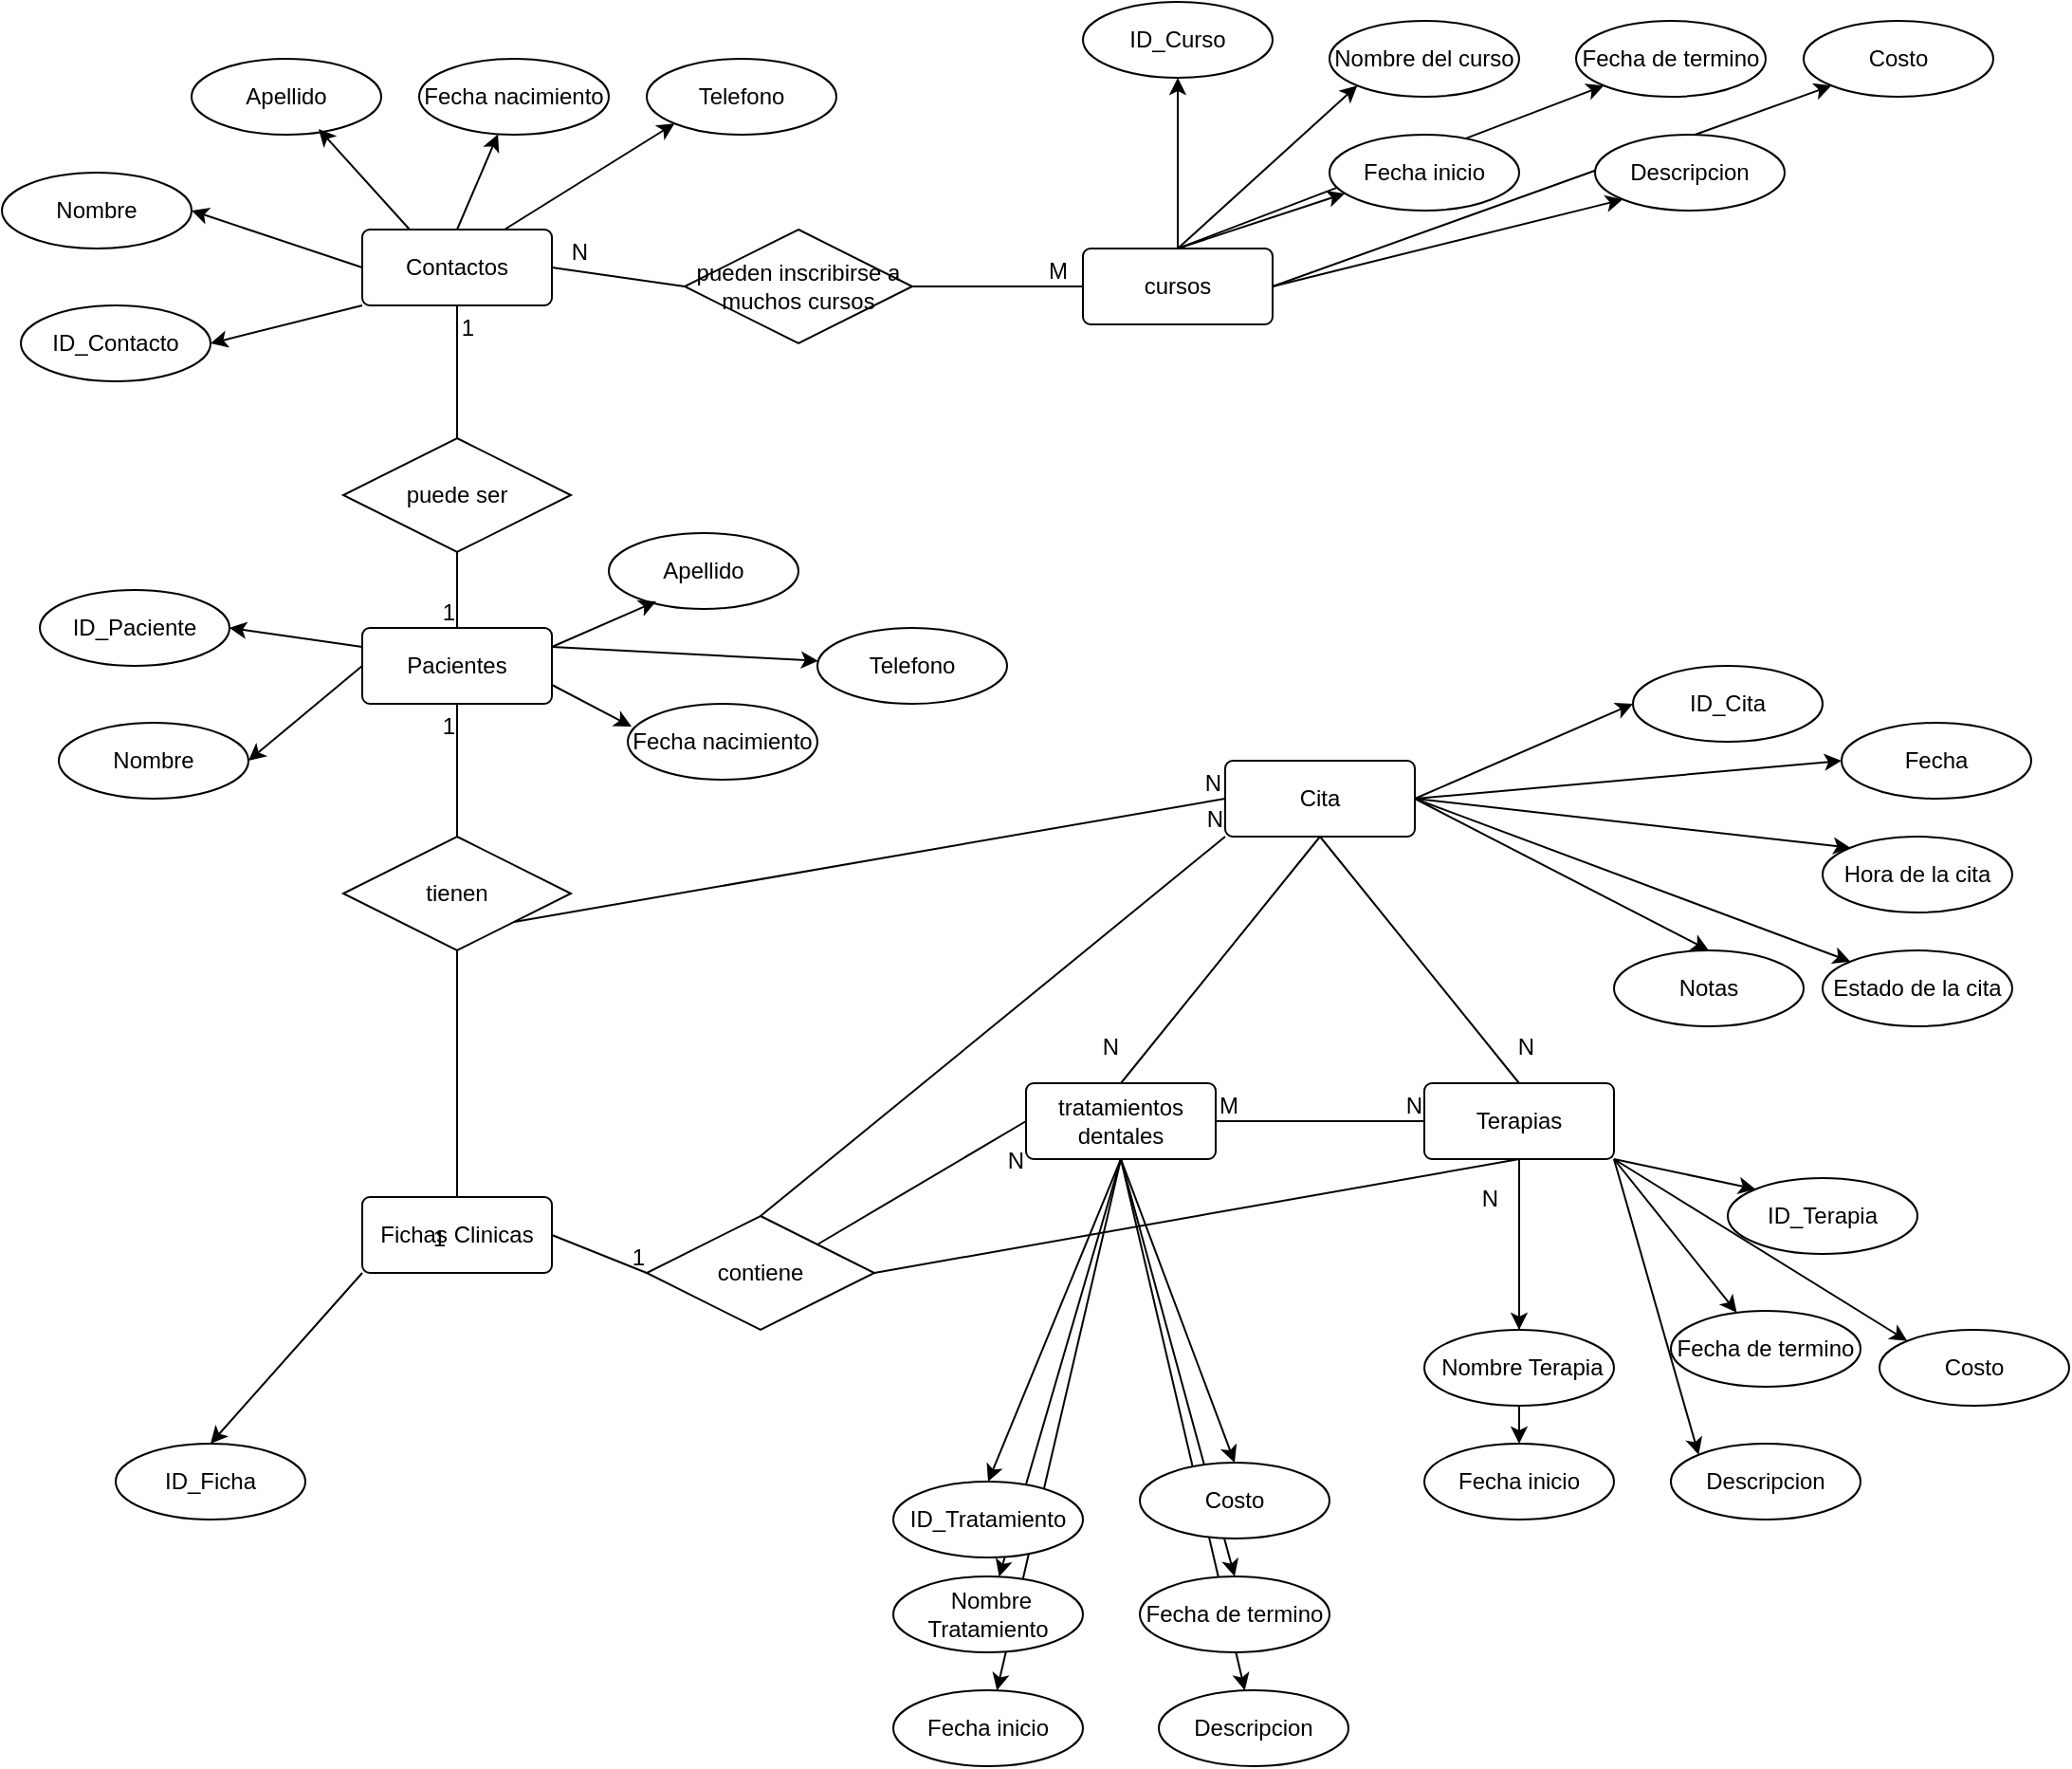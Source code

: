 <mxfile version="22.0.8" type="github">
  <diagram id="R2lEEEUBdFMjLlhIrx00" name="Page-1">
    <mxGraphModel dx="1674" dy="1860" grid="1" gridSize="10" guides="1" tooltips="1" connect="1" arrows="1" fold="1" page="1" pageScale="1" pageWidth="850" pageHeight="1100" math="0" shadow="0" extFonts="Permanent Marker^https://fonts.googleapis.com/css?family=Permanent+Marker">
      <root>
        <mxCell id="0" />
        <mxCell id="1" parent="0" />
        <mxCell id="35R6CT5CnZT7DFBrWVwO-2" value="ID_Ficha" style="ellipse;whiteSpace=wrap;html=1;align=center;" vertex="1" parent="1">
          <mxGeometry x="590" y="710" width="100" height="40" as="geometry" />
        </mxCell>
        <mxCell id="35R6CT5CnZT7DFBrWVwO-3" value="tienen" style="shape=rhombus;perimeter=rhombusPerimeter;whiteSpace=wrap;html=1;align=center;" vertex="1" parent="1">
          <mxGeometry x="710" y="390" width="120" height="60" as="geometry" />
        </mxCell>
        <mxCell id="35R6CT5CnZT7DFBrWVwO-4" value="" style="endArrow=none;html=1;rounded=0;exitX=0.5;exitY=1;exitDx=0;exitDy=0;entryX=0.5;entryY=0;entryDx=0;entryDy=0;" edge="1" parent="1" source="35R6CT5CnZT7DFBrWVwO-36" target="35R6CT5CnZT7DFBrWVwO-12">
          <mxGeometry relative="1" as="geometry">
            <mxPoint x="360" y="219" as="sourcePoint" />
            <mxPoint x="520" y="219" as="targetPoint" />
          </mxGeometry>
        </mxCell>
        <mxCell id="35R6CT5CnZT7DFBrWVwO-5" value="1" style="resizable=0;html=1;whiteSpace=wrap;align=right;verticalAlign=bottom;" connectable="0" vertex="1" parent="35R6CT5CnZT7DFBrWVwO-4">
          <mxGeometry x="1" relative="1" as="geometry" />
        </mxCell>
        <mxCell id="35R6CT5CnZT7DFBrWVwO-34" style="edgeStyle=none;rounded=0;orthogonalLoop=1;jettySize=auto;html=1;exitX=0;exitY=1;exitDx=0;exitDy=0;entryX=0.5;entryY=0;entryDx=0;entryDy=0;" edge="1" parent="1" source="35R6CT5CnZT7DFBrWVwO-11" target="35R6CT5CnZT7DFBrWVwO-2">
          <mxGeometry relative="1" as="geometry" />
        </mxCell>
        <mxCell id="35R6CT5CnZT7DFBrWVwO-11" value="Fichas Clinicas" style="rounded=1;arcSize=10;whiteSpace=wrap;html=1;align=center;" vertex="1" parent="1">
          <mxGeometry x="720" y="580" width="100" height="40" as="geometry" />
        </mxCell>
        <mxCell id="35R6CT5CnZT7DFBrWVwO-157" style="edgeStyle=none;rounded=0;orthogonalLoop=1;jettySize=auto;html=1;exitX=1;exitY=0.25;exitDx=0;exitDy=0;" edge="1" parent="1" source="35R6CT5CnZT7DFBrWVwO-12" target="35R6CT5CnZT7DFBrWVwO-153">
          <mxGeometry relative="1" as="geometry" />
        </mxCell>
        <mxCell id="35R6CT5CnZT7DFBrWVwO-159" style="edgeStyle=none;rounded=0;orthogonalLoop=1;jettySize=auto;html=1;exitX=0;exitY=0.5;exitDx=0;exitDy=0;entryX=1;entryY=0.5;entryDx=0;entryDy=0;" edge="1" parent="1" source="35R6CT5CnZT7DFBrWVwO-12" target="35R6CT5CnZT7DFBrWVwO-158">
          <mxGeometry relative="1" as="geometry" />
        </mxCell>
        <mxCell id="35R6CT5CnZT7DFBrWVwO-160" style="edgeStyle=none;rounded=0;orthogonalLoop=1;jettySize=auto;html=1;exitX=0;exitY=0.25;exitDx=0;exitDy=0;entryX=1;entryY=0.5;entryDx=0;entryDy=0;" edge="1" parent="1" source="35R6CT5CnZT7DFBrWVwO-12" target="35R6CT5CnZT7DFBrWVwO-149">
          <mxGeometry relative="1" as="geometry" />
        </mxCell>
        <mxCell id="35R6CT5CnZT7DFBrWVwO-12" value="Pacientes" style="rounded=1;arcSize=10;whiteSpace=wrap;html=1;align=center;" vertex="1" parent="1">
          <mxGeometry x="720" y="280" width="100" height="40" as="geometry" />
        </mxCell>
        <mxCell id="35R6CT5CnZT7DFBrWVwO-136" style="edgeStyle=none;rounded=0;orthogonalLoop=1;jettySize=auto;html=1;exitX=0.5;exitY=1;exitDx=0;exitDy=0;" edge="1" parent="1" source="35R6CT5CnZT7DFBrWVwO-13" target="35R6CT5CnZT7DFBrWVwO-96">
          <mxGeometry relative="1" as="geometry" />
        </mxCell>
        <mxCell id="35R6CT5CnZT7DFBrWVwO-137" style="edgeStyle=none;rounded=0;orthogonalLoop=1;jettySize=auto;html=1;exitX=0.5;exitY=1;exitDx=0;exitDy=0;" edge="1" parent="1" source="35R6CT5CnZT7DFBrWVwO-13" target="35R6CT5CnZT7DFBrWVwO-97">
          <mxGeometry relative="1" as="geometry" />
        </mxCell>
        <mxCell id="35R6CT5CnZT7DFBrWVwO-138" style="edgeStyle=none;rounded=0;orthogonalLoop=1;jettySize=auto;html=1;exitX=1;exitY=1;exitDx=0;exitDy=0;entryX=0;entryY=0;entryDx=0;entryDy=0;" edge="1" parent="1" source="35R6CT5CnZT7DFBrWVwO-13" target="35R6CT5CnZT7DFBrWVwO-86">
          <mxGeometry relative="1" as="geometry" />
        </mxCell>
        <mxCell id="35R6CT5CnZT7DFBrWVwO-139" style="edgeStyle=none;rounded=0;orthogonalLoop=1;jettySize=auto;html=1;exitX=1;exitY=1;exitDx=0;exitDy=0;" edge="1" parent="1" source="35R6CT5CnZT7DFBrWVwO-13" target="35R6CT5CnZT7DFBrWVwO-93">
          <mxGeometry relative="1" as="geometry" />
        </mxCell>
        <mxCell id="35R6CT5CnZT7DFBrWVwO-140" style="edgeStyle=none;rounded=0;orthogonalLoop=1;jettySize=auto;html=1;exitX=1;exitY=1;exitDx=0;exitDy=0;entryX=0;entryY=0;entryDx=0;entryDy=0;" edge="1" parent="1" source="35R6CT5CnZT7DFBrWVwO-13" target="35R6CT5CnZT7DFBrWVwO-95">
          <mxGeometry relative="1" as="geometry" />
        </mxCell>
        <mxCell id="35R6CT5CnZT7DFBrWVwO-13" value="Terapias" style="rounded=1;arcSize=10;whiteSpace=wrap;html=1;align=center;" vertex="1" parent="1">
          <mxGeometry x="1280" y="520" width="100" height="40" as="geometry" />
        </mxCell>
        <mxCell id="35R6CT5CnZT7DFBrWVwO-79" style="edgeStyle=none;rounded=0;orthogonalLoop=1;jettySize=auto;html=1;exitX=0;exitY=1;exitDx=0;exitDy=0;entryX=1;entryY=0.5;entryDx=0;entryDy=0;" edge="1" parent="1" source="35R6CT5CnZT7DFBrWVwO-14" target="35R6CT5CnZT7DFBrWVwO-40">
          <mxGeometry relative="1" as="geometry" />
        </mxCell>
        <mxCell id="35R6CT5CnZT7DFBrWVwO-81" style="edgeStyle=none;rounded=0;orthogonalLoop=1;jettySize=auto;html=1;exitX=0;exitY=0.5;exitDx=0;exitDy=0;entryX=1;entryY=0.5;entryDx=0;entryDy=0;" edge="1" parent="1" source="35R6CT5CnZT7DFBrWVwO-14" target="35R6CT5CnZT7DFBrWVwO-41">
          <mxGeometry relative="1" as="geometry" />
        </mxCell>
        <mxCell id="35R6CT5CnZT7DFBrWVwO-83" style="edgeStyle=none;rounded=0;orthogonalLoop=1;jettySize=auto;html=1;exitX=0.5;exitY=0;exitDx=0;exitDy=0;" edge="1" parent="1" source="35R6CT5CnZT7DFBrWVwO-14" target="35R6CT5CnZT7DFBrWVwO-43">
          <mxGeometry relative="1" as="geometry" />
        </mxCell>
        <mxCell id="35R6CT5CnZT7DFBrWVwO-84" style="edgeStyle=none;rounded=0;orthogonalLoop=1;jettySize=auto;html=1;exitX=0.75;exitY=0;exitDx=0;exitDy=0;entryX=0;entryY=1;entryDx=0;entryDy=0;" edge="1" parent="1" source="35R6CT5CnZT7DFBrWVwO-14" target="35R6CT5CnZT7DFBrWVwO-44">
          <mxGeometry relative="1" as="geometry" />
        </mxCell>
        <mxCell id="35R6CT5CnZT7DFBrWVwO-14" value="Contactos" style="rounded=1;arcSize=10;whiteSpace=wrap;html=1;align=center;" vertex="1" parent="1">
          <mxGeometry x="720" y="70" width="100" height="40" as="geometry" />
        </mxCell>
        <mxCell id="35R6CT5CnZT7DFBrWVwO-142" style="edgeStyle=none;rounded=0;orthogonalLoop=1;jettySize=auto;html=1;exitX=0.5;exitY=1;exitDx=0;exitDy=0;entryX=0.5;entryY=1;entryDx=0;entryDy=0;" edge="1" parent="1" source="35R6CT5CnZT7DFBrWVwO-104" target="35R6CT5CnZT7DFBrWVwO-104">
          <mxGeometry relative="1" as="geometry" />
        </mxCell>
        <mxCell id="35R6CT5CnZT7DFBrWVwO-143" style="edgeStyle=none;rounded=0;orthogonalLoop=1;jettySize=auto;html=1;exitX=0.5;exitY=0;exitDx=0;exitDy=0;entryX=0.5;entryY=1;entryDx=0;entryDy=0;" edge="1" parent="1" source="35R6CT5CnZT7DFBrWVwO-16" target="35R6CT5CnZT7DFBrWVwO-104">
          <mxGeometry relative="1" as="geometry" />
        </mxCell>
        <mxCell id="35R6CT5CnZT7DFBrWVwO-144" style="edgeStyle=none;rounded=0;orthogonalLoop=1;jettySize=auto;html=1;exitX=0.5;exitY=0;exitDx=0;exitDy=0;entryX=0;entryY=1;entryDx=0;entryDy=0;" edge="1" parent="1" source="35R6CT5CnZT7DFBrWVwO-16" target="35R6CT5CnZT7DFBrWVwO-99">
          <mxGeometry relative="1" as="geometry" />
        </mxCell>
        <mxCell id="35R6CT5CnZT7DFBrWVwO-146" style="edgeStyle=none;rounded=0;orthogonalLoop=1;jettySize=auto;html=1;exitX=0.5;exitY=0;exitDx=0;exitDy=0;entryX=0;entryY=1;entryDx=0;entryDy=0;" edge="1" parent="1" source="35R6CT5CnZT7DFBrWVwO-16" target="35R6CT5CnZT7DFBrWVwO-101">
          <mxGeometry relative="1" as="geometry" />
        </mxCell>
        <mxCell id="35R6CT5CnZT7DFBrWVwO-148" style="edgeStyle=none;rounded=0;orthogonalLoop=1;jettySize=auto;html=1;exitX=1;exitY=0.5;exitDx=0;exitDy=0;entryX=0;entryY=1;entryDx=0;entryDy=0;" edge="1" parent="1" source="35R6CT5CnZT7DFBrWVwO-16" target="35R6CT5CnZT7DFBrWVwO-103">
          <mxGeometry relative="1" as="geometry" />
        </mxCell>
        <mxCell id="35R6CT5CnZT7DFBrWVwO-16" value="cursos" style="rounded=1;arcSize=10;whiteSpace=wrap;html=1;align=center;" vertex="1" parent="1">
          <mxGeometry x="1100" y="80" width="100" height="40" as="geometry" />
        </mxCell>
        <mxCell id="35R6CT5CnZT7DFBrWVwO-129" style="edgeStyle=none;rounded=0;orthogonalLoop=1;jettySize=auto;html=1;exitX=0.5;exitY=1;exitDx=0;exitDy=0;entryX=0.5;entryY=0;entryDx=0;entryDy=0;" edge="1" parent="1" source="35R6CT5CnZT7DFBrWVwO-17" target="35R6CT5CnZT7DFBrWVwO-85">
          <mxGeometry relative="1" as="geometry" />
        </mxCell>
        <mxCell id="35R6CT5CnZT7DFBrWVwO-130" style="edgeStyle=none;rounded=0;orthogonalLoop=1;jettySize=auto;html=1;exitX=0.5;exitY=1;exitDx=0;exitDy=0;entryX=0.5;entryY=0;entryDx=0;entryDy=0;" edge="1" parent="1" source="35R6CT5CnZT7DFBrWVwO-17" target="35R6CT5CnZT7DFBrWVwO-92">
          <mxGeometry relative="1" as="geometry" />
        </mxCell>
        <mxCell id="35R6CT5CnZT7DFBrWVwO-131" style="edgeStyle=none;rounded=0;orthogonalLoop=1;jettySize=auto;html=1;exitX=0.5;exitY=1;exitDx=0;exitDy=0;" edge="1" parent="1" source="35R6CT5CnZT7DFBrWVwO-17" target="35R6CT5CnZT7DFBrWVwO-88">
          <mxGeometry relative="1" as="geometry" />
        </mxCell>
        <mxCell id="35R6CT5CnZT7DFBrWVwO-132" style="edgeStyle=none;rounded=0;orthogonalLoop=1;jettySize=auto;html=1;exitX=0.5;exitY=1;exitDx=0;exitDy=0;entryX=0.5;entryY=0;entryDx=0;entryDy=0;" edge="1" parent="1" source="35R6CT5CnZT7DFBrWVwO-17" target="35R6CT5CnZT7DFBrWVwO-90">
          <mxGeometry relative="1" as="geometry" />
        </mxCell>
        <mxCell id="35R6CT5CnZT7DFBrWVwO-133" style="edgeStyle=none;rounded=0;orthogonalLoop=1;jettySize=auto;html=1;exitX=0.5;exitY=1;exitDx=0;exitDy=0;" edge="1" parent="1" source="35R6CT5CnZT7DFBrWVwO-17" target="35R6CT5CnZT7DFBrWVwO-89">
          <mxGeometry relative="1" as="geometry" />
        </mxCell>
        <mxCell id="35R6CT5CnZT7DFBrWVwO-134" style="edgeStyle=none;rounded=0;orthogonalLoop=1;jettySize=auto;html=1;exitX=0.5;exitY=1;exitDx=0;exitDy=0;" edge="1" parent="1" source="35R6CT5CnZT7DFBrWVwO-17" target="35R6CT5CnZT7DFBrWVwO-91">
          <mxGeometry relative="1" as="geometry" />
        </mxCell>
        <mxCell id="35R6CT5CnZT7DFBrWVwO-17" value="tratamientos dentales" style="rounded=1;arcSize=10;whiteSpace=wrap;html=1;align=center;" vertex="1" parent="1">
          <mxGeometry x="1070" y="520" width="100" height="40" as="geometry" />
        </mxCell>
        <mxCell id="35R6CT5CnZT7DFBrWVwO-50" style="edgeStyle=none;rounded=0;orthogonalLoop=1;jettySize=auto;html=1;exitX=1;exitY=0.5;exitDx=0;exitDy=0;entryX=0;entryY=0.5;entryDx=0;entryDy=0;" edge="1" parent="1" source="35R6CT5CnZT7DFBrWVwO-18" target="35R6CT5CnZT7DFBrWVwO-46">
          <mxGeometry relative="1" as="geometry" />
        </mxCell>
        <mxCell id="35R6CT5CnZT7DFBrWVwO-51" style="edgeStyle=none;rounded=0;orthogonalLoop=1;jettySize=auto;html=1;exitX=1;exitY=0.5;exitDx=0;exitDy=0;entryX=0;entryY=0;entryDx=0;entryDy=0;" edge="1" parent="1" source="35R6CT5CnZT7DFBrWVwO-18" target="35R6CT5CnZT7DFBrWVwO-48">
          <mxGeometry relative="1" as="geometry" />
        </mxCell>
        <mxCell id="35R6CT5CnZT7DFBrWVwO-52" style="edgeStyle=none;rounded=0;orthogonalLoop=1;jettySize=auto;html=1;exitX=1;exitY=0.5;exitDx=0;exitDy=0;entryX=0;entryY=0;entryDx=0;entryDy=0;" edge="1" parent="1" source="35R6CT5CnZT7DFBrWVwO-18" target="35R6CT5CnZT7DFBrWVwO-47">
          <mxGeometry relative="1" as="geometry" />
        </mxCell>
        <mxCell id="35R6CT5CnZT7DFBrWVwO-54" style="edgeStyle=none;rounded=0;orthogonalLoop=1;jettySize=auto;html=1;exitX=1;exitY=0.5;exitDx=0;exitDy=0;entryX=0.5;entryY=0;entryDx=0;entryDy=0;" edge="1" parent="1" source="35R6CT5CnZT7DFBrWVwO-18" target="35R6CT5CnZT7DFBrWVwO-53">
          <mxGeometry relative="1" as="geometry" />
        </mxCell>
        <mxCell id="35R6CT5CnZT7DFBrWVwO-18" value="Cita" style="rounded=1;arcSize=10;whiteSpace=wrap;html=1;align=center;" vertex="1" parent="1">
          <mxGeometry x="1175" y="350" width="100" height="40" as="geometry" />
        </mxCell>
        <mxCell id="35R6CT5CnZT7DFBrWVwO-19" value="" style="endArrow=none;html=1;rounded=0;entryX=0.5;entryY=1;entryDx=0;entryDy=0;" edge="1" parent="1" source="35R6CT5CnZT7DFBrWVwO-3" target="35R6CT5CnZT7DFBrWVwO-12">
          <mxGeometry relative="1" as="geometry">
            <mxPoint x="340" y="260" as="sourcePoint" />
            <mxPoint x="500" y="260" as="targetPoint" />
          </mxGeometry>
        </mxCell>
        <mxCell id="35R6CT5CnZT7DFBrWVwO-20" value="1" style="resizable=0;html=1;whiteSpace=wrap;align=right;verticalAlign=bottom;" connectable="0" vertex="1" parent="35R6CT5CnZT7DFBrWVwO-19">
          <mxGeometry x="1" relative="1" as="geometry">
            <mxPoint y="20" as="offset" />
          </mxGeometry>
        </mxCell>
        <mxCell id="35R6CT5CnZT7DFBrWVwO-21" value="" style="endArrow=none;html=1;rounded=0;exitX=1;exitY=1;exitDx=0;exitDy=0;entryX=0;entryY=0.5;entryDx=0;entryDy=0;" edge="1" parent="1" source="35R6CT5CnZT7DFBrWVwO-3" target="35R6CT5CnZT7DFBrWVwO-18">
          <mxGeometry relative="1" as="geometry">
            <mxPoint x="660" y="540" as="sourcePoint" />
            <mxPoint x="820" y="540" as="targetPoint" />
          </mxGeometry>
        </mxCell>
        <mxCell id="35R6CT5CnZT7DFBrWVwO-22" value="N" style="resizable=0;html=1;whiteSpace=wrap;align=right;verticalAlign=bottom;" connectable="0" vertex="1" parent="35R6CT5CnZT7DFBrWVwO-21">
          <mxGeometry x="1" relative="1" as="geometry" />
        </mxCell>
        <mxCell id="35R6CT5CnZT7DFBrWVwO-25" value="" style="endArrow=none;html=1;rounded=0;exitX=0.5;exitY=1;exitDx=0;exitDy=0;entryX=0.5;entryY=0;entryDx=0;entryDy=0;" edge="1" parent="1" source="35R6CT5CnZT7DFBrWVwO-3" target="35R6CT5CnZT7DFBrWVwO-11">
          <mxGeometry relative="1" as="geometry">
            <mxPoint x="340" y="260" as="sourcePoint" />
            <mxPoint x="500" y="260" as="targetPoint" />
          </mxGeometry>
        </mxCell>
        <mxCell id="35R6CT5CnZT7DFBrWVwO-26" value="1" style="resizable=0;html=1;whiteSpace=wrap;align=right;verticalAlign=bottom;" connectable="0" vertex="1" parent="35R6CT5CnZT7DFBrWVwO-25">
          <mxGeometry x="1" relative="1" as="geometry">
            <mxPoint x="-5" y="30" as="offset" />
          </mxGeometry>
        </mxCell>
        <mxCell id="35R6CT5CnZT7DFBrWVwO-36" value="puede ser" style="shape=rhombus;perimeter=rhombusPerimeter;whiteSpace=wrap;html=1;align=center;" vertex="1" parent="1">
          <mxGeometry x="710" y="180" width="120" height="60" as="geometry" />
        </mxCell>
        <mxCell id="35R6CT5CnZT7DFBrWVwO-37" value="" style="endArrow=none;html=1;rounded=0;entryX=0.5;entryY=1;entryDx=0;entryDy=0;exitX=0.5;exitY=0;exitDx=0;exitDy=0;" edge="1" parent="1" source="35R6CT5CnZT7DFBrWVwO-36" target="35R6CT5CnZT7DFBrWVwO-14">
          <mxGeometry relative="1" as="geometry">
            <mxPoint x="370" y="229" as="sourcePoint" />
            <mxPoint x="530" y="229" as="targetPoint" />
          </mxGeometry>
        </mxCell>
        <mxCell id="35R6CT5CnZT7DFBrWVwO-38" value="1" style="resizable=0;html=1;whiteSpace=wrap;align=right;verticalAlign=bottom;" connectable="0" vertex="1" parent="35R6CT5CnZT7DFBrWVwO-37">
          <mxGeometry x="1" relative="1" as="geometry">
            <mxPoint x="10" y="20" as="offset" />
          </mxGeometry>
        </mxCell>
        <mxCell id="35R6CT5CnZT7DFBrWVwO-39" style="edgeStyle=none;rounded=0;orthogonalLoop=1;jettySize=auto;html=1;exitX=0;exitY=1;exitDx=0;exitDy=0;" edge="1" parent="1" source="35R6CT5CnZT7DFBrWVwO-36" target="35R6CT5CnZT7DFBrWVwO-36">
          <mxGeometry relative="1" as="geometry" />
        </mxCell>
        <mxCell id="35R6CT5CnZT7DFBrWVwO-40" value="ID_Contacto" style="ellipse;whiteSpace=wrap;html=1;align=center;" vertex="1" parent="1">
          <mxGeometry x="540" y="110" width="100" height="40" as="geometry" />
        </mxCell>
        <mxCell id="35R6CT5CnZT7DFBrWVwO-41" value="Nombre" style="ellipse;whiteSpace=wrap;html=1;align=center;" vertex="1" parent="1">
          <mxGeometry x="530" y="40" width="100" height="40" as="geometry" />
        </mxCell>
        <mxCell id="35R6CT5CnZT7DFBrWVwO-42" value="Apellido" style="ellipse;whiteSpace=wrap;html=1;align=center;" vertex="1" parent="1">
          <mxGeometry x="630" y="-20" width="100" height="40" as="geometry" />
        </mxCell>
        <mxCell id="35R6CT5CnZT7DFBrWVwO-43" value="Fecha nacimiento" style="ellipse;whiteSpace=wrap;html=1;align=center;" vertex="1" parent="1">
          <mxGeometry x="750" y="-20" width="100" height="40" as="geometry" />
        </mxCell>
        <mxCell id="35R6CT5CnZT7DFBrWVwO-44" value="Telefono" style="ellipse;whiteSpace=wrap;html=1;align=center;" vertex="1" parent="1">
          <mxGeometry x="870" y="-20" width="100" height="40" as="geometry" />
        </mxCell>
        <mxCell id="35R6CT5CnZT7DFBrWVwO-45" value="ID_Cita" style="ellipse;whiteSpace=wrap;html=1;align=center;" vertex="1" parent="1">
          <mxGeometry x="1390" y="300" width="100" height="40" as="geometry" />
        </mxCell>
        <mxCell id="35R6CT5CnZT7DFBrWVwO-46" value="Fecha" style="ellipse;whiteSpace=wrap;html=1;align=center;" vertex="1" parent="1">
          <mxGeometry x="1500" y="330" width="100" height="40" as="geometry" />
        </mxCell>
        <mxCell id="35R6CT5CnZT7DFBrWVwO-47" value="Hora de la cita" style="ellipse;whiteSpace=wrap;html=1;align=center;" vertex="1" parent="1">
          <mxGeometry x="1490" y="390" width="100" height="40" as="geometry" />
        </mxCell>
        <mxCell id="35R6CT5CnZT7DFBrWVwO-48" value="Estado de la cita" style="ellipse;whiteSpace=wrap;html=1;align=center;" vertex="1" parent="1">
          <mxGeometry x="1490" y="450" width="100" height="40" as="geometry" />
        </mxCell>
        <mxCell id="35R6CT5CnZT7DFBrWVwO-49" style="edgeStyle=none;rounded=0;orthogonalLoop=1;jettySize=auto;html=1;exitX=1;exitY=0.5;exitDx=0;exitDy=0;entryX=0;entryY=0.5;entryDx=0;entryDy=0;" edge="1" parent="1" source="35R6CT5CnZT7DFBrWVwO-18" target="35R6CT5CnZT7DFBrWVwO-45">
          <mxGeometry relative="1" as="geometry" />
        </mxCell>
        <mxCell id="35R6CT5CnZT7DFBrWVwO-53" value="Notas" style="ellipse;whiteSpace=wrap;html=1;align=center;" vertex="1" parent="1">
          <mxGeometry x="1380" y="450" width="100" height="40" as="geometry" />
        </mxCell>
        <mxCell id="35R6CT5CnZT7DFBrWVwO-68" value="" style="endArrow=none;html=1;rounded=0;exitX=0.5;exitY=1;exitDx=0;exitDy=0;entryX=0.5;entryY=0;entryDx=0;entryDy=0;" edge="1" parent="1" source="35R6CT5CnZT7DFBrWVwO-18" target="35R6CT5CnZT7DFBrWVwO-17">
          <mxGeometry relative="1" as="geometry">
            <mxPoint x="1060" y="340" as="sourcePoint" />
            <mxPoint x="1180" y="260" as="targetPoint" />
          </mxGeometry>
        </mxCell>
        <mxCell id="35R6CT5CnZT7DFBrWVwO-69" value="N" style="resizable=0;html=1;whiteSpace=wrap;align=right;verticalAlign=bottom;" connectable="0" vertex="1" parent="35R6CT5CnZT7DFBrWVwO-68">
          <mxGeometry x="1" relative="1" as="geometry">
            <mxPoint y="-10" as="offset" />
          </mxGeometry>
        </mxCell>
        <mxCell id="35R6CT5CnZT7DFBrWVwO-72" value="" style="endArrow=none;html=1;rounded=0;exitX=0;exitY=0.5;exitDx=0;exitDy=0;entryX=1;entryY=0.5;entryDx=0;entryDy=0;" edge="1" parent="1" source="35R6CT5CnZT7DFBrWVwO-71" target="35R6CT5CnZT7DFBrWVwO-14">
          <mxGeometry relative="1" as="geometry">
            <mxPoint x="870" y="89.5" as="sourcePoint" />
            <mxPoint x="1030" y="89.5" as="targetPoint" />
            <Array as="points" />
          </mxGeometry>
        </mxCell>
        <mxCell id="35R6CT5CnZT7DFBrWVwO-74" value="N" style="resizable=0;html=1;whiteSpace=wrap;align=right;verticalAlign=bottom;" connectable="0" vertex="1" parent="35R6CT5CnZT7DFBrWVwO-72">
          <mxGeometry x="1" relative="1" as="geometry">
            <mxPoint x="20" as="offset" />
          </mxGeometry>
        </mxCell>
        <mxCell id="35R6CT5CnZT7DFBrWVwO-76" value="" style="endArrow=none;html=1;rounded=0;exitX=0;exitY=0.5;exitDx=0;exitDy=0;entryX=1;entryY=0.5;entryDx=0;entryDy=0;" edge="1" parent="1" source="35R6CT5CnZT7DFBrWVwO-16" target="35R6CT5CnZT7DFBrWVwO-71">
          <mxGeometry relative="1" as="geometry">
            <mxPoint x="1070" y="90" as="sourcePoint" />
            <mxPoint x="820" y="90" as="targetPoint" />
            <Array as="points" />
          </mxGeometry>
        </mxCell>
        <mxCell id="35R6CT5CnZT7DFBrWVwO-77" value="M" style="resizable=0;html=1;whiteSpace=wrap;align=left;verticalAlign=bottom;" connectable="0" vertex="1" parent="35R6CT5CnZT7DFBrWVwO-76">
          <mxGeometry x="-1" relative="1" as="geometry">
            <mxPoint x="-20" as="offset" />
          </mxGeometry>
        </mxCell>
        <mxCell id="35R6CT5CnZT7DFBrWVwO-71" value="pueden inscribirse a muchos cursos" style="shape=rhombus;perimeter=rhombusPerimeter;whiteSpace=wrap;html=1;align=center;" vertex="1" parent="1">
          <mxGeometry x="890" y="70" width="120" height="60" as="geometry" />
        </mxCell>
        <mxCell id="35R6CT5CnZT7DFBrWVwO-82" style="edgeStyle=none;rounded=0;orthogonalLoop=1;jettySize=auto;html=1;exitX=0.25;exitY=0;exitDx=0;exitDy=0;entryX=0.67;entryY=0.925;entryDx=0;entryDy=0;entryPerimeter=0;" edge="1" parent="1" source="35R6CT5CnZT7DFBrWVwO-14" target="35R6CT5CnZT7DFBrWVwO-42">
          <mxGeometry relative="1" as="geometry" />
        </mxCell>
        <mxCell id="35R6CT5CnZT7DFBrWVwO-85" value="ID_Tratamiento" style="ellipse;whiteSpace=wrap;html=1;align=center;" vertex="1" parent="1">
          <mxGeometry x="1000" y="730" width="100" height="40" as="geometry" />
        </mxCell>
        <mxCell id="35R6CT5CnZT7DFBrWVwO-86" value="ID_Terapia" style="ellipse;whiteSpace=wrap;html=1;align=center;" vertex="1" parent="1">
          <mxGeometry x="1440" y="570" width="100" height="40" as="geometry" />
        </mxCell>
        <mxCell id="35R6CT5CnZT7DFBrWVwO-88" value="&amp;nbsp;Nombre Tratamiento" style="ellipse;whiteSpace=wrap;html=1;align=center;" vertex="1" parent="1">
          <mxGeometry x="1000" y="780" width="100" height="40" as="geometry" />
        </mxCell>
        <mxCell id="35R6CT5CnZT7DFBrWVwO-89" value="Fecha inicio" style="ellipse;whiteSpace=wrap;html=1;align=center;" vertex="1" parent="1">
          <mxGeometry x="1000" y="840" width="100" height="40" as="geometry" />
        </mxCell>
        <mxCell id="35R6CT5CnZT7DFBrWVwO-90" value="Fecha de termino" style="ellipse;whiteSpace=wrap;html=1;align=center;" vertex="1" parent="1">
          <mxGeometry x="1130" y="780" width="100" height="40" as="geometry" />
        </mxCell>
        <mxCell id="35R6CT5CnZT7DFBrWVwO-91" value="Descripcion" style="ellipse;whiteSpace=wrap;html=1;align=center;" vertex="1" parent="1">
          <mxGeometry x="1140" y="840" width="100" height="40" as="geometry" />
        </mxCell>
        <mxCell id="35R6CT5CnZT7DFBrWVwO-92" value="Costo" style="ellipse;whiteSpace=wrap;html=1;align=center;" vertex="1" parent="1">
          <mxGeometry x="1130" y="720" width="100" height="40" as="geometry" />
        </mxCell>
        <mxCell id="35R6CT5CnZT7DFBrWVwO-93" value="Fecha de termino" style="ellipse;whiteSpace=wrap;html=1;align=center;" vertex="1" parent="1">
          <mxGeometry x="1410" y="640" width="100" height="40" as="geometry" />
        </mxCell>
        <mxCell id="35R6CT5CnZT7DFBrWVwO-94" value="Descripcion" style="ellipse;whiteSpace=wrap;html=1;align=center;" vertex="1" parent="1">
          <mxGeometry x="1410" y="710" width="100" height="40" as="geometry" />
        </mxCell>
        <mxCell id="35R6CT5CnZT7DFBrWVwO-95" value="Costo" style="ellipse;whiteSpace=wrap;html=1;align=center;" vertex="1" parent="1">
          <mxGeometry x="1520" y="650" width="100" height="40" as="geometry" />
        </mxCell>
        <mxCell id="35R6CT5CnZT7DFBrWVwO-96" value="&amp;nbsp;Nombre Terapia" style="ellipse;whiteSpace=wrap;html=1;align=center;" vertex="1" parent="1">
          <mxGeometry x="1280" y="650" width="100" height="40" as="geometry" />
        </mxCell>
        <mxCell id="35R6CT5CnZT7DFBrWVwO-97" value="Fecha inicio" style="ellipse;whiteSpace=wrap;html=1;align=center;" vertex="1" parent="1">
          <mxGeometry x="1280" y="710" width="100" height="40" as="geometry" />
        </mxCell>
        <mxCell id="35R6CT5CnZT7DFBrWVwO-99" value="Nombre del curso" style="ellipse;whiteSpace=wrap;html=1;align=center;" vertex="1" parent="1">
          <mxGeometry x="1230" y="-40" width="100" height="40" as="geometry" />
        </mxCell>
        <mxCell id="35R6CT5CnZT7DFBrWVwO-100" value="Fecha inicio" style="ellipse;whiteSpace=wrap;html=1;align=center;" vertex="1" parent="1">
          <mxGeometry x="1230" y="20" width="100" height="40" as="geometry" />
        </mxCell>
        <mxCell id="35R6CT5CnZT7DFBrWVwO-101" value="Fecha de termino" style="ellipse;whiteSpace=wrap;html=1;align=center;" vertex="1" parent="1">
          <mxGeometry x="1360" y="-40" width="100" height="40" as="geometry" />
        </mxCell>
        <mxCell id="35R6CT5CnZT7DFBrWVwO-102" value="Descripcion" style="ellipse;whiteSpace=wrap;html=1;align=center;" vertex="1" parent="1">
          <mxGeometry x="1370" y="20" width="100" height="40" as="geometry" />
        </mxCell>
        <mxCell id="35R6CT5CnZT7DFBrWVwO-103" value="Costo" style="ellipse;whiteSpace=wrap;html=1;align=center;" vertex="1" parent="1">
          <mxGeometry x="1480" y="-40" width="100" height="40" as="geometry" />
        </mxCell>
        <mxCell id="35R6CT5CnZT7DFBrWVwO-104" value="ID_Curso" style="ellipse;whiteSpace=wrap;html=1;align=center;" vertex="1" parent="1">
          <mxGeometry x="1100" y="-50" width="100" height="40" as="geometry" />
        </mxCell>
        <mxCell id="35R6CT5CnZT7DFBrWVwO-110" value="" style="endArrow=none;html=1;rounded=0;exitX=0.5;exitY=1;exitDx=0;exitDy=0;entryX=0.5;entryY=0;entryDx=0;entryDy=0;" edge="1" parent="1" source="35R6CT5CnZT7DFBrWVwO-18" target="35R6CT5CnZT7DFBrWVwO-13">
          <mxGeometry relative="1" as="geometry">
            <mxPoint x="1235" y="400" as="sourcePoint" />
            <mxPoint x="1100" y="530" as="targetPoint" />
          </mxGeometry>
        </mxCell>
        <mxCell id="35R6CT5CnZT7DFBrWVwO-111" value="N" style="resizable=0;html=1;whiteSpace=wrap;align=right;verticalAlign=bottom;" connectable="0" vertex="1" parent="35R6CT5CnZT7DFBrWVwO-110">
          <mxGeometry x="1" relative="1" as="geometry">
            <mxPoint x="10" y="-10" as="offset" />
          </mxGeometry>
        </mxCell>
        <mxCell id="35R6CT5CnZT7DFBrWVwO-113" value="contiene" style="shape=rhombus;perimeter=rhombusPerimeter;whiteSpace=wrap;html=1;align=center;" vertex="1" parent="1">
          <mxGeometry x="870" y="590" width="120" height="60" as="geometry" />
        </mxCell>
        <mxCell id="35R6CT5CnZT7DFBrWVwO-114" value="" style="endArrow=none;html=1;rounded=0;exitX=1;exitY=0.5;exitDx=0;exitDy=0;entryX=0;entryY=0.5;entryDx=0;entryDy=0;" edge="1" parent="1" source="35R6CT5CnZT7DFBrWVwO-11" target="35R6CT5CnZT7DFBrWVwO-113">
          <mxGeometry relative="1" as="geometry">
            <mxPoint x="1000" y="540" as="sourcePoint" />
            <mxPoint x="1160" y="540" as="targetPoint" />
          </mxGeometry>
        </mxCell>
        <mxCell id="35R6CT5CnZT7DFBrWVwO-115" value="1" style="resizable=0;html=1;whiteSpace=wrap;align=right;verticalAlign=bottom;" connectable="0" vertex="1" parent="35R6CT5CnZT7DFBrWVwO-114">
          <mxGeometry x="1" relative="1" as="geometry" />
        </mxCell>
        <mxCell id="35R6CT5CnZT7DFBrWVwO-116" value="" style="endArrow=none;html=1;rounded=0;exitX=1;exitY=0;exitDx=0;exitDy=0;entryX=0;entryY=0.5;entryDx=0;entryDy=0;" edge="1" parent="1" source="35R6CT5CnZT7DFBrWVwO-113" target="35R6CT5CnZT7DFBrWVwO-17">
          <mxGeometry relative="1" as="geometry">
            <mxPoint x="1090" y="640" as="sourcePoint" />
            <mxPoint x="1250" y="640" as="targetPoint" />
          </mxGeometry>
        </mxCell>
        <mxCell id="35R6CT5CnZT7DFBrWVwO-117" value="N" style="resizable=0;html=1;whiteSpace=wrap;align=right;verticalAlign=bottom;" connectable="0" vertex="1" parent="35R6CT5CnZT7DFBrWVwO-116">
          <mxGeometry x="1" relative="1" as="geometry">
            <mxPoint y="30" as="offset" />
          </mxGeometry>
        </mxCell>
        <mxCell id="35R6CT5CnZT7DFBrWVwO-118" value="" style="endArrow=none;html=1;rounded=0;exitX=1;exitY=0.5;exitDx=0;exitDy=0;" edge="1" parent="1" source="35R6CT5CnZT7DFBrWVwO-113">
          <mxGeometry relative="1" as="geometry">
            <mxPoint x="1060" y="649.5" as="sourcePoint" />
            <mxPoint x="1330" y="560" as="targetPoint" />
          </mxGeometry>
        </mxCell>
        <mxCell id="35R6CT5CnZT7DFBrWVwO-119" value="N" style="resizable=0;html=1;whiteSpace=wrap;align=right;verticalAlign=bottom;" connectable="0" vertex="1" parent="35R6CT5CnZT7DFBrWVwO-118">
          <mxGeometry x="1" relative="1" as="geometry">
            <mxPoint x="-10" y="30" as="offset" />
          </mxGeometry>
        </mxCell>
        <mxCell id="35R6CT5CnZT7DFBrWVwO-124" value="" style="endArrow=none;html=1;rounded=0;exitX=0.5;exitY=0;exitDx=0;exitDy=0;entryX=0;entryY=1;entryDx=0;entryDy=0;" edge="1" parent="1" source="35R6CT5CnZT7DFBrWVwO-113" target="35R6CT5CnZT7DFBrWVwO-18">
          <mxGeometry relative="1" as="geometry">
            <mxPoint x="1000" y="440" as="sourcePoint" />
            <mxPoint x="1160" y="440" as="targetPoint" />
          </mxGeometry>
        </mxCell>
        <mxCell id="35R6CT5CnZT7DFBrWVwO-125" value="N" style="resizable=0;html=1;whiteSpace=wrap;align=right;verticalAlign=bottom;" connectable="0" vertex="1" parent="35R6CT5CnZT7DFBrWVwO-124">
          <mxGeometry x="1" relative="1" as="geometry" />
        </mxCell>
        <mxCell id="35R6CT5CnZT7DFBrWVwO-126" value="" style="endArrow=none;html=1;rounded=0;exitX=1;exitY=0.5;exitDx=0;exitDy=0;entryX=0;entryY=0.5;entryDx=0;entryDy=0;" edge="1" parent="1" source="35R6CT5CnZT7DFBrWVwO-17" target="35R6CT5CnZT7DFBrWVwO-13">
          <mxGeometry relative="1" as="geometry">
            <mxPoint x="1000" y="440" as="sourcePoint" />
            <mxPoint x="1160" y="440" as="targetPoint" />
          </mxGeometry>
        </mxCell>
        <mxCell id="35R6CT5CnZT7DFBrWVwO-127" value="M" style="resizable=0;html=1;whiteSpace=wrap;align=left;verticalAlign=bottom;" connectable="0" vertex="1" parent="35R6CT5CnZT7DFBrWVwO-126">
          <mxGeometry x="-1" relative="1" as="geometry" />
        </mxCell>
        <mxCell id="35R6CT5CnZT7DFBrWVwO-128" value="N" style="resizable=0;html=1;whiteSpace=wrap;align=right;verticalAlign=bottom;" connectable="0" vertex="1" parent="35R6CT5CnZT7DFBrWVwO-126">
          <mxGeometry x="1" relative="1" as="geometry" />
        </mxCell>
        <mxCell id="35R6CT5CnZT7DFBrWVwO-141" style="edgeStyle=none;rounded=0;orthogonalLoop=1;jettySize=auto;html=1;exitX=1;exitY=1;exitDx=0;exitDy=0;entryX=0;entryY=0;entryDx=0;entryDy=0;" edge="1" parent="1" source="35R6CT5CnZT7DFBrWVwO-13" target="35R6CT5CnZT7DFBrWVwO-94">
          <mxGeometry relative="1" as="geometry" />
        </mxCell>
        <mxCell id="35R6CT5CnZT7DFBrWVwO-145" style="edgeStyle=none;rounded=0;orthogonalLoop=1;jettySize=auto;html=1;exitX=0.5;exitY=0;exitDx=0;exitDy=0;entryX=0.08;entryY=0.775;entryDx=0;entryDy=0;entryPerimeter=0;" edge="1" parent="1" source="35R6CT5CnZT7DFBrWVwO-16" target="35R6CT5CnZT7DFBrWVwO-100">
          <mxGeometry relative="1" as="geometry" />
        </mxCell>
        <mxCell id="35R6CT5CnZT7DFBrWVwO-147" style="edgeStyle=none;rounded=0;orthogonalLoop=1;jettySize=auto;html=1;exitX=1;exitY=0.5;exitDx=0;exitDy=0;entryX=0;entryY=1;entryDx=0;entryDy=0;" edge="1" parent="1" source="35R6CT5CnZT7DFBrWVwO-16" target="35R6CT5CnZT7DFBrWVwO-102">
          <mxGeometry relative="1" as="geometry" />
        </mxCell>
        <mxCell id="35R6CT5CnZT7DFBrWVwO-149" value="ID_Paciente" style="ellipse;whiteSpace=wrap;html=1;align=center;" vertex="1" parent="1">
          <mxGeometry x="550" y="260" width="100" height="40" as="geometry" />
        </mxCell>
        <mxCell id="35R6CT5CnZT7DFBrWVwO-151" value="Apellido" style="ellipse;whiteSpace=wrap;html=1;align=center;" vertex="1" parent="1">
          <mxGeometry x="850" y="230" width="100" height="40" as="geometry" />
        </mxCell>
        <mxCell id="35R6CT5CnZT7DFBrWVwO-152" value="Fecha nacimiento" style="ellipse;whiteSpace=wrap;html=1;align=center;" vertex="1" parent="1">
          <mxGeometry x="860" y="320" width="100" height="40" as="geometry" />
        </mxCell>
        <mxCell id="35R6CT5CnZT7DFBrWVwO-153" value="Telefono" style="ellipse;whiteSpace=wrap;html=1;align=center;" vertex="1" parent="1">
          <mxGeometry x="960" y="280" width="100" height="40" as="geometry" />
        </mxCell>
        <mxCell id="35R6CT5CnZT7DFBrWVwO-155" style="edgeStyle=none;rounded=0;orthogonalLoop=1;jettySize=auto;html=1;exitX=1;exitY=0.25;exitDx=0;exitDy=0;entryX=0.25;entryY=0.9;entryDx=0;entryDy=0;entryPerimeter=0;" edge="1" parent="1" source="35R6CT5CnZT7DFBrWVwO-12" target="35R6CT5CnZT7DFBrWVwO-151">
          <mxGeometry relative="1" as="geometry" />
        </mxCell>
        <mxCell id="35R6CT5CnZT7DFBrWVwO-156" style="edgeStyle=none;rounded=0;orthogonalLoop=1;jettySize=auto;html=1;exitX=1;exitY=0.75;exitDx=0;exitDy=0;entryX=0.02;entryY=0.3;entryDx=0;entryDy=0;entryPerimeter=0;" edge="1" parent="1" source="35R6CT5CnZT7DFBrWVwO-12" target="35R6CT5CnZT7DFBrWVwO-152">
          <mxGeometry relative="1" as="geometry" />
        </mxCell>
        <mxCell id="35R6CT5CnZT7DFBrWVwO-158" value="Nombre" style="ellipse;whiteSpace=wrap;html=1;align=center;" vertex="1" parent="1">
          <mxGeometry x="560" y="330" width="100" height="40" as="geometry" />
        </mxCell>
      </root>
    </mxGraphModel>
  </diagram>
</mxfile>
